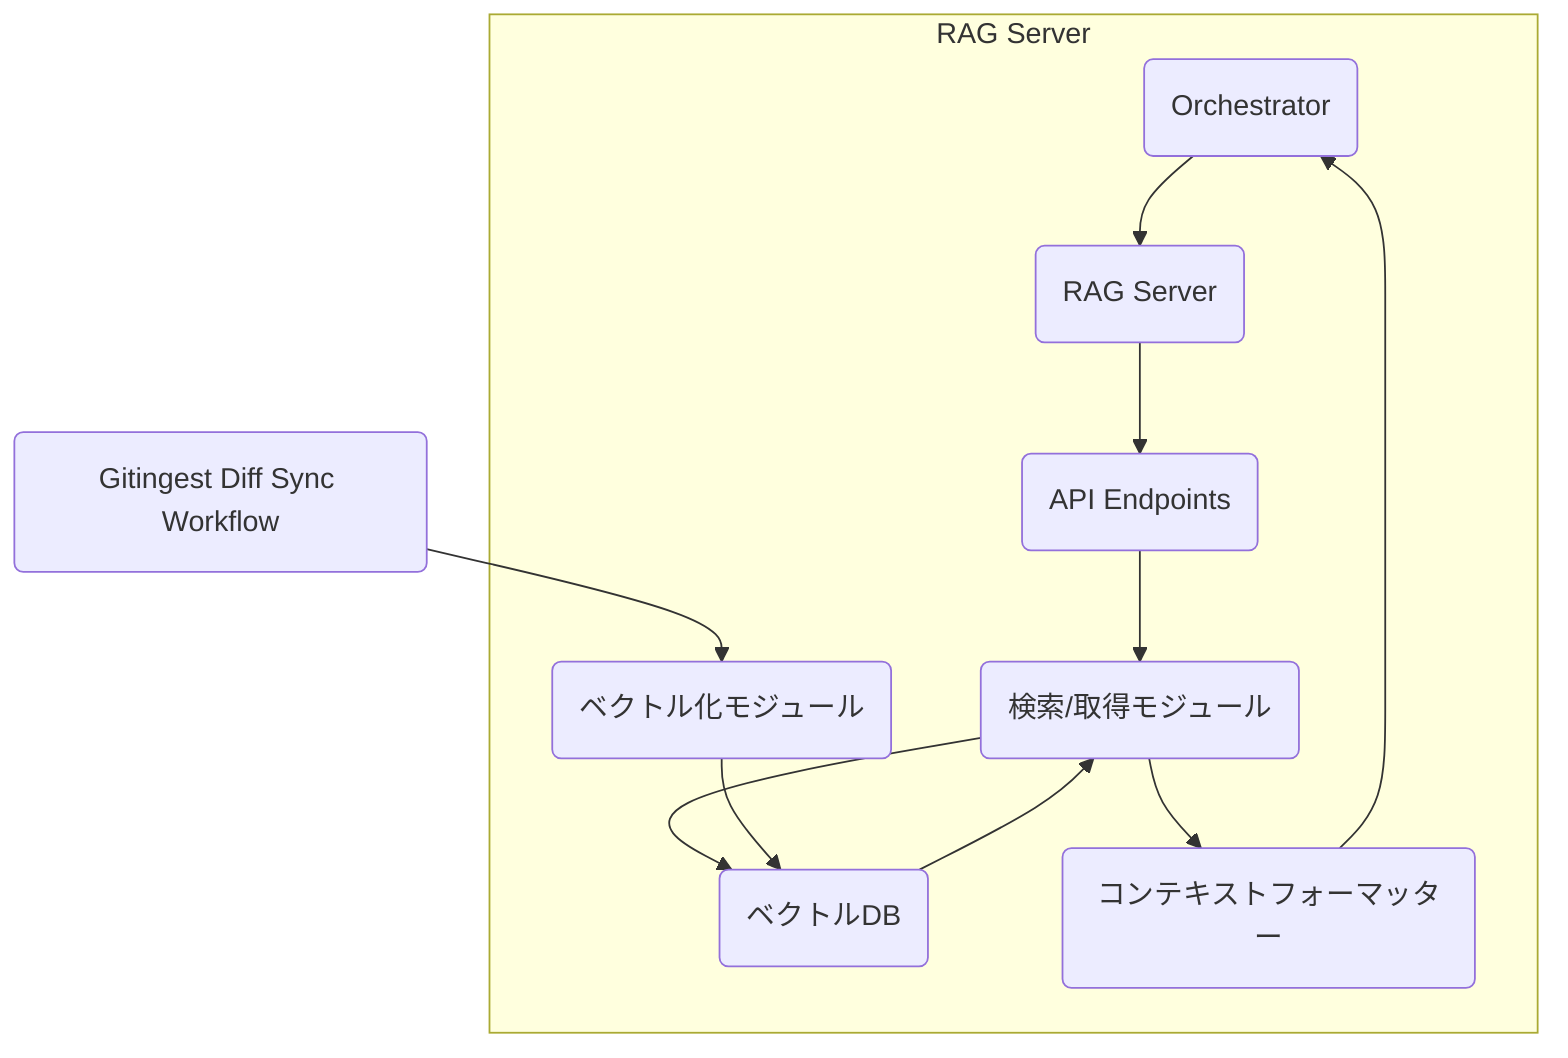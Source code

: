 graph TD
    Orchestrator(Orchestrator) --> RAGServer_Entry(RAG Server)
    Gitingest(Gitingest Diff Sync Workflow) --> VectorizationModule(ベクトル化モジュール)

    subgraph RAG Server
        RAGServer_Entry --> APIEndpoints(API Endpoints)
        APIEndpoints --> SearchRetrievalModule(検索/取得モジュール)
        SearchRetrievalModule --> VectorDB(ベクトルDB)
        VectorDB --> SearchRetrievalModule
        SearchRetrievalModule --> ContextFormatter(コンテキストフォーマッター)
        ContextFormatter --> Orchestrator

        VectorizationModule --> VectorDB
    end